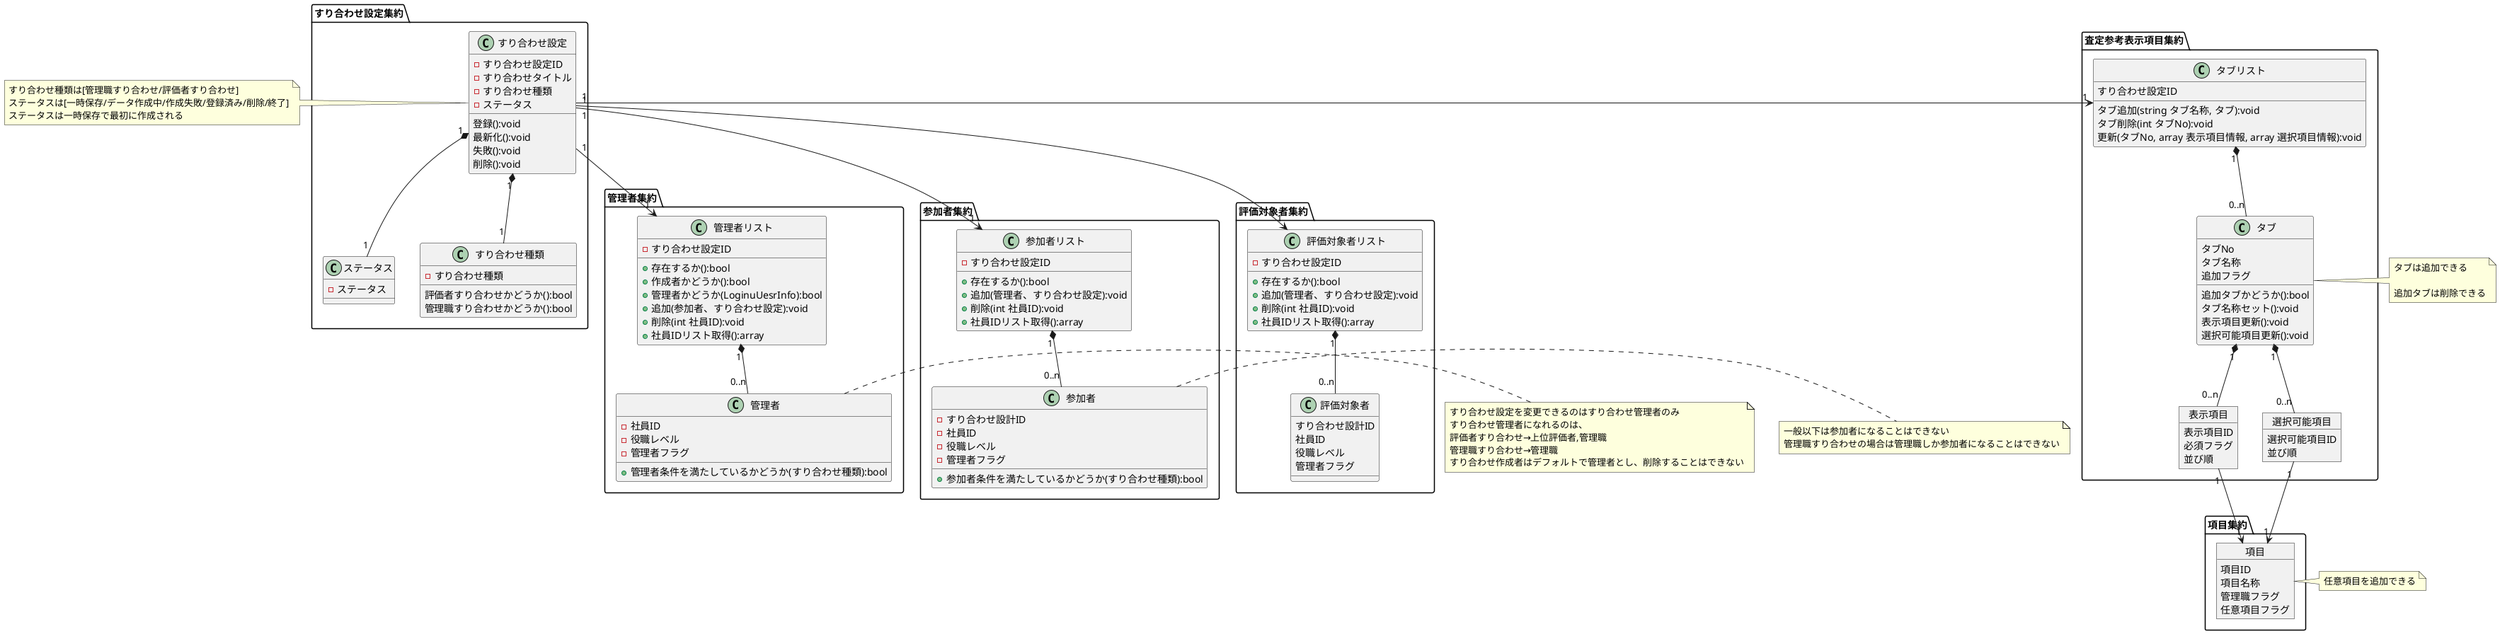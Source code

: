 @startuml suriawaseProject

package すり合わせ設定集約 {
    class すり合わせ設定 {
        - すり合わせ設定ID
        - すり合わせタイトル
        - すり合わせ種類
        - ステータス
        登録():void
        最新化():void
        失敗():void
        削除():void
    }

    class ステータス {
        - ステータス
    }

    class すり合わせ種類 {
        - すり合わせ種類
        評価者すり合わせかどうか():bool
        管理職すり合わせかどうか():bool
    }
}

note left of すり合わせ設定
    すり合わせ種類は[管理職すり合わせ/評価者すり合わせ]
    ステータスは[一時保存/データ作成中/作成失敗/登録済み/削除/終了]
    ステータスは一時保存で最初に作成される
end note

package 管理者集約 {

    class 管理者リスト {
        -すり合わせ設定ID
        +存在するか():bool
        +作成者かどうか():bool
        +管理者かどうか(LoginuUesrInfo):bool
        +追加(参加者、すり合わせ設定):void
        +削除(int 社員ID):void
        +社員IDリスト取得():array
    }

    class 管理者 {
        -社員ID
        -役職レベル
        -管理者フラグ
        +管理者条件を満たしているかどうか(すり合わせ種類):bool
    }
}

note left of 管理者
    すり合わせ設定を変更できるのはすり合わせ管理者のみ
    すり合わせ管理者になれるのは、
    評価者すり合わせ→上位評価者,管理職
    管理職すり合わせ→管理職
    すり合わせ作成者はデフォルトで管理者とし、削除することはできない
end note

package 参加者集約 {

    class 参加者リスト {
        -すり合わせ設定ID
        +存在するか():bool
        +追加(管理者、すり合わせ設定):void
        +削除(int 社員ID):void
        +社員IDリスト取得():array
    }

    class 参加者{
        -すり合わせ設計ID
        -社員ID
        -役職レベル
        -管理者フラグ
        +参加者条件を満たしているかどうか(すり合わせ種類):bool
    }
}

note right of 参加者
    一般以下は参加者になることはできない
    管理職すり合わせの場合は管理職しか参加者になることはできない
end note

package 評価対象者集約 {

    class 評価対象者リスト {
        -すり合わせ設定ID
        +存在するか():bool
        +追加(管理者、すり合わせ設定):void
        +削除(int 社員ID):void
        +社員IDリスト取得():array
    }

    class 評価対象者{
        すり合わせ設計ID
        社員ID
        役職レベル
        管理者フラグ
    }
}

package 査定参考表示項目集約 {

    class タブリスト {
        すり合わせ設定ID
        タブ追加(string タブ名称, タブ):void
        タブ削除(int タブNo):void
        更新(タブNo, array 表示項目情報, array 選択項目情報):void
    }

    class タブ{
        タブNo
        タブ名称
        追加フラグ
        追加タブかどうか():bool
        タブ名称セット():void
        表示項目更新():void
        選択可能項目更新():void
    }

    object 表示項目{
        表示項目ID
        必須フラグ
        並び順
    }

    object 選択可能項目{
        選択可能項目ID
        並び順
    }
}

note right of タブ
    タブは追加できる

    追加タブは削除できる
end note

package 項目集約 {
    object 項目 {
        項目ID
        項目名称
        管理職フラグ
        任意項目フラグ
    }
}

note right of 項目
    任意項目を追加できる
end note

すり合わせ設定 "1" -down-> "1" 管理者リスト
すり合わせ設定 "1" *-down- "1" ステータス
すり合わせ設定 "1" *-down- "1" すり合わせ種類
すり合わせ設定 "1" -down-> "1" 参加者リスト
すり合わせ設定 "1" -down-> "1" 評価対象者リスト
すり合わせ設定 "1" -right-> "1" タブリスト

管理者リスト "1" *-down- "0..n" 管理者
参加者リスト "1" *-down- "0..n" 参加者
評価対象者リスト "1" *-down- "0..n" 評価対象者
タブリスト "1" *-down- "0..n" タブ

タブ "1" *-down- "0..n" 表示項目
タブ "1" *-down- "0..n" 選択可能項目
表示項目 "1" -down-> "1" 項目
選択可能項目 "1" -down-> "1" 項目

@enduml
